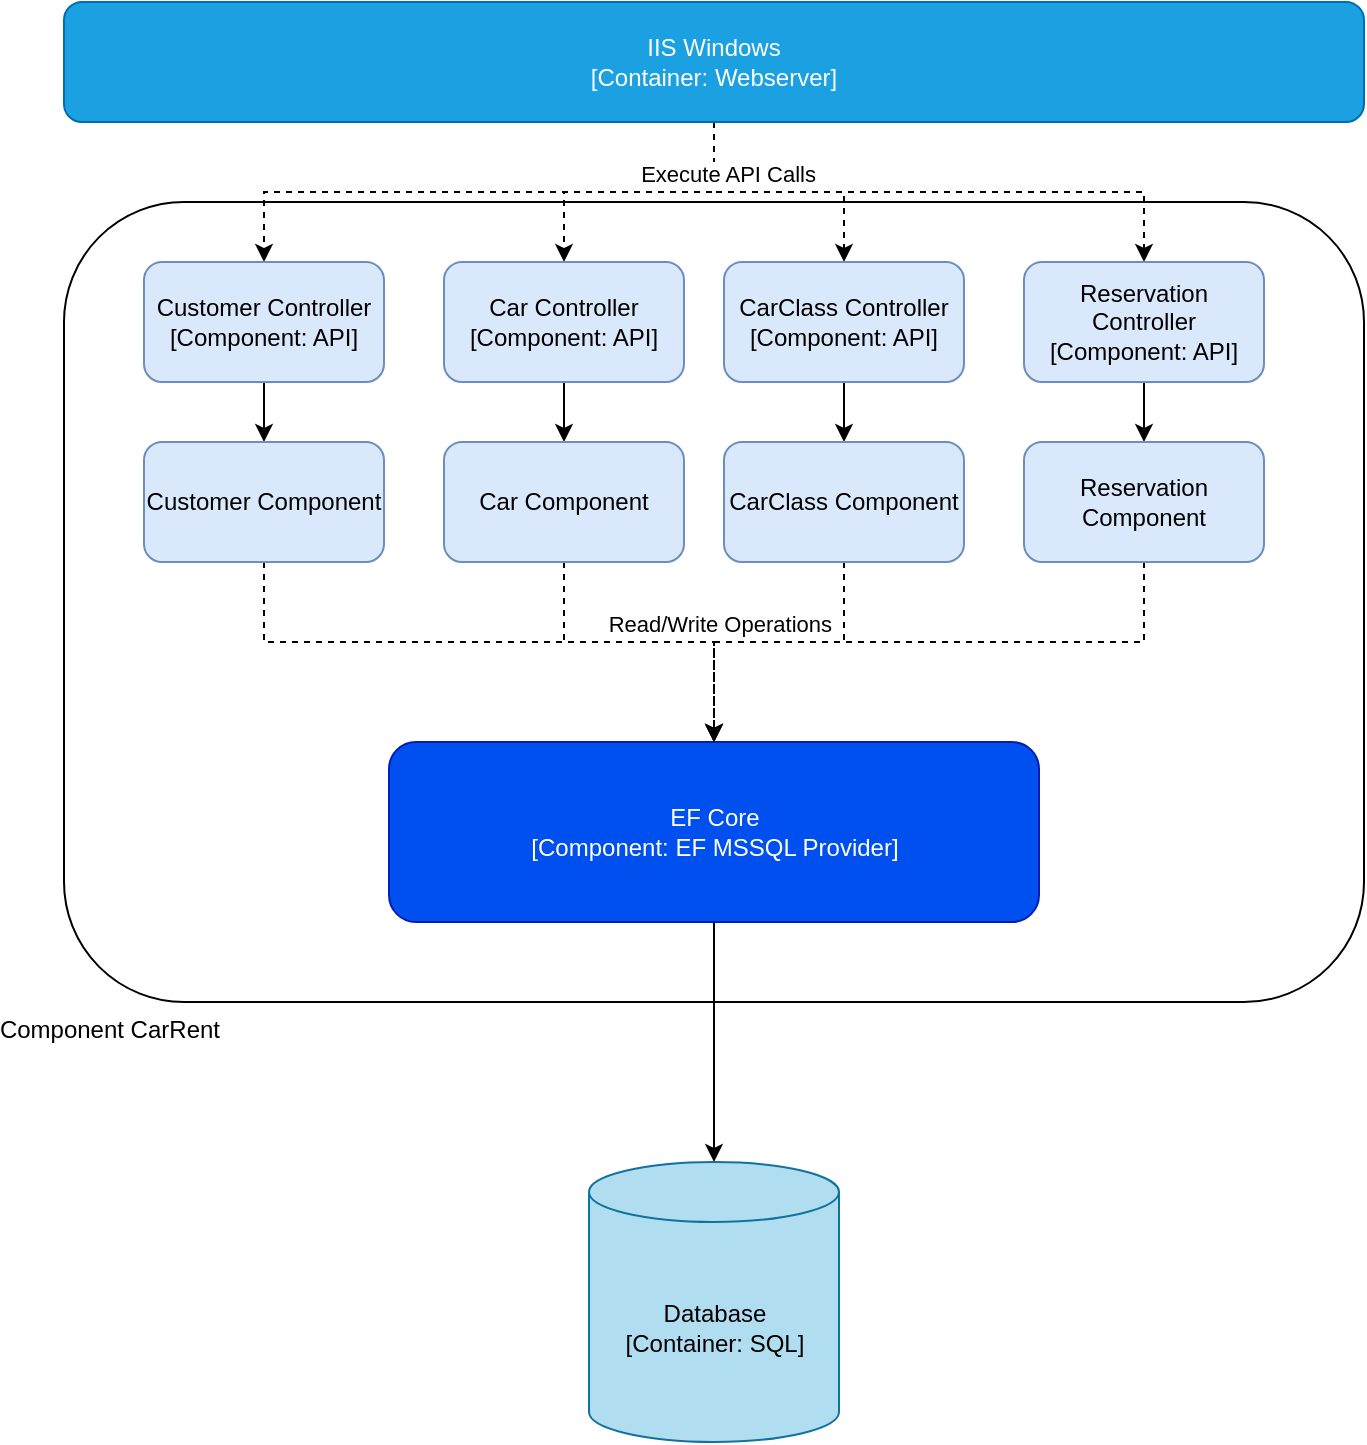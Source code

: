 <mxfile version="14.8.3" type="github">
  <diagram id="TNN-Bvtz4m_AgJfniXb4" name="Page-1">
    <mxGraphModel dx="1209" dy="674" grid="1" gridSize="10" guides="1" tooltips="1" connect="1" arrows="1" fold="1" page="1" pageScale="1" pageWidth="827" pageHeight="1169" math="0" shadow="0">
      <root>
        <mxCell id="0" />
        <mxCell id="1" parent="0" />
        <mxCell id="2pALBRT6IJjaqz2ON44m-1" value="Component CarRent" style="rounded=1;whiteSpace=wrap;html=1;fillColor=none;labelPosition=left;verticalLabelPosition=bottom;align=right;verticalAlign=top;spacingLeft=0;labelBorderColor=none;spacingRight=-80;" vertex="1" parent="1">
          <mxGeometry x="120" y="130" width="650" height="400" as="geometry" />
        </mxCell>
        <mxCell id="2pALBRT6IJjaqz2ON44m-12" style="edgeStyle=orthogonalEdgeStyle;rounded=0;orthogonalLoop=1;jettySize=auto;html=1;dashed=1;" edge="1" parent="1" source="2pALBRT6IJjaqz2ON44m-2" target="2pALBRT6IJjaqz2ON44m-5">
          <mxGeometry relative="1" as="geometry" />
        </mxCell>
        <mxCell id="2pALBRT6IJjaqz2ON44m-13" style="edgeStyle=orthogonalEdgeStyle;rounded=0;orthogonalLoop=1;jettySize=auto;html=1;dashed=1;" edge="1" parent="1" source="2pALBRT6IJjaqz2ON44m-2" target="2pALBRT6IJjaqz2ON44m-4">
          <mxGeometry relative="1" as="geometry" />
        </mxCell>
        <mxCell id="2pALBRT6IJjaqz2ON44m-14" style="edgeStyle=orthogonalEdgeStyle;rounded=0;orthogonalLoop=1;jettySize=auto;html=1;entryX=0.5;entryY=0;entryDx=0;entryDy=0;dashed=1;" edge="1" parent="1" source="2pALBRT6IJjaqz2ON44m-2" target="2pALBRT6IJjaqz2ON44m-3">
          <mxGeometry relative="1" as="geometry" />
        </mxCell>
        <mxCell id="2pALBRT6IJjaqz2ON44m-15" value="&lt;div&gt;Execute API Calls&lt;/div&gt;" style="edgeStyle=orthogonalEdgeStyle;rounded=0;orthogonalLoop=1;jettySize=auto;html=1;align=right;labelPosition=left;verticalLabelPosition=top;verticalAlign=bottom;spacingRight=56;dashed=1;" edge="1" parent="1" source="2pALBRT6IJjaqz2ON44m-2" target="2pALBRT6IJjaqz2ON44m-6">
          <mxGeometry relative="1" as="geometry" />
        </mxCell>
        <mxCell id="2pALBRT6IJjaqz2ON44m-2" value="IIS Windows&lt;br&gt;[Container: Webserver]" style="rounded=1;whiteSpace=wrap;html=1;fillColor=#1ba1e2;strokeColor=#006EAF;fontColor=#ffffff;" vertex="1" parent="1">
          <mxGeometry x="120" y="30" width="650" height="60" as="geometry" />
        </mxCell>
        <mxCell id="2pALBRT6IJjaqz2ON44m-18" value="" style="edgeStyle=orthogonalEdgeStyle;rounded=0;orthogonalLoop=1;jettySize=auto;html=1;" edge="1" parent="1" source="2pALBRT6IJjaqz2ON44m-3" target="2pALBRT6IJjaqz2ON44m-8">
          <mxGeometry relative="1" as="geometry" />
        </mxCell>
        <mxCell id="2pALBRT6IJjaqz2ON44m-3" value="&lt;span&gt;CarClass Controller&lt;/span&gt;&lt;br&gt;&lt;span&gt;[Component: API]&lt;/span&gt;" style="rounded=1;whiteSpace=wrap;html=1;fillColor=#dae8fc;strokeColor=#6c8ebf;" vertex="1" parent="1">
          <mxGeometry x="450" y="160" width="120" height="60" as="geometry" />
        </mxCell>
        <mxCell id="2pALBRT6IJjaqz2ON44m-17" value="" style="edgeStyle=orthogonalEdgeStyle;rounded=0;orthogonalLoop=1;jettySize=auto;html=1;" edge="1" parent="1" source="2pALBRT6IJjaqz2ON44m-4" target="2pALBRT6IJjaqz2ON44m-9">
          <mxGeometry relative="1" as="geometry" />
        </mxCell>
        <mxCell id="2pALBRT6IJjaqz2ON44m-4" value="&lt;span&gt;Car Controller&lt;/span&gt;&lt;br&gt;&lt;span&gt;[Component: API]&lt;/span&gt;" style="rounded=1;whiteSpace=wrap;html=1;fillColor=#dae8fc;strokeColor=#6c8ebf;" vertex="1" parent="1">
          <mxGeometry x="310" y="160" width="120" height="60" as="geometry" />
        </mxCell>
        <mxCell id="2pALBRT6IJjaqz2ON44m-16" value="" style="edgeStyle=orthogonalEdgeStyle;rounded=0;orthogonalLoop=1;jettySize=auto;html=1;" edge="1" parent="1" source="2pALBRT6IJjaqz2ON44m-5" target="2pALBRT6IJjaqz2ON44m-10">
          <mxGeometry relative="1" as="geometry" />
        </mxCell>
        <mxCell id="2pALBRT6IJjaqz2ON44m-5" value="Customer Controller&lt;br&gt;[Component: API]" style="rounded=1;whiteSpace=wrap;html=1;fillColor=#dae8fc;strokeColor=#6c8ebf;" vertex="1" parent="1">
          <mxGeometry x="160" y="160" width="120" height="60" as="geometry" />
        </mxCell>
        <mxCell id="2pALBRT6IJjaqz2ON44m-19" value="" style="edgeStyle=orthogonalEdgeStyle;rounded=0;orthogonalLoop=1;jettySize=auto;html=1;" edge="1" parent="1" source="2pALBRT6IJjaqz2ON44m-6" target="2pALBRT6IJjaqz2ON44m-7">
          <mxGeometry relative="1" as="geometry" />
        </mxCell>
        <mxCell id="2pALBRT6IJjaqz2ON44m-6" value="&lt;span&gt;Reservation Controller&lt;/span&gt;&lt;br&gt;&lt;span&gt;[Component: API]&lt;/span&gt;" style="rounded=1;whiteSpace=wrap;html=1;fillColor=#dae8fc;strokeColor=#6c8ebf;" vertex="1" parent="1">
          <mxGeometry x="600" y="160" width="120" height="60" as="geometry" />
        </mxCell>
        <mxCell id="2pALBRT6IJjaqz2ON44m-26" value="Read/Write Operations" style="edgeStyle=orthogonalEdgeStyle;rounded=0;orthogonalLoop=1;jettySize=auto;html=1;dashed=1;labelPosition=left;verticalLabelPosition=top;align=right;verticalAlign=bottom;spacingRight=43;" edge="1" parent="1" source="2pALBRT6IJjaqz2ON44m-7" target="2pALBRT6IJjaqz2ON44m-11">
          <mxGeometry relative="1" as="geometry">
            <Array as="points">
              <mxPoint x="660" y="350" />
              <mxPoint x="445" y="350" />
            </Array>
          </mxGeometry>
        </mxCell>
        <mxCell id="2pALBRT6IJjaqz2ON44m-7" value="Reservation Component" style="rounded=1;whiteSpace=wrap;html=1;fillColor=#dae8fc;strokeColor=#6c8ebf;" vertex="1" parent="1">
          <mxGeometry x="600" y="250" width="120" height="60" as="geometry" />
        </mxCell>
        <mxCell id="2pALBRT6IJjaqz2ON44m-25" style="edgeStyle=orthogonalEdgeStyle;rounded=0;orthogonalLoop=1;jettySize=auto;html=1;entryX=0.5;entryY=0;entryDx=0;entryDy=0;dashed=1;" edge="1" parent="1" source="2pALBRT6IJjaqz2ON44m-8" target="2pALBRT6IJjaqz2ON44m-11">
          <mxGeometry relative="1" as="geometry">
            <Array as="points">
              <mxPoint x="510" y="350" />
              <mxPoint x="445" y="350" />
            </Array>
          </mxGeometry>
        </mxCell>
        <mxCell id="2pALBRT6IJjaqz2ON44m-8" value="CarClass Component" style="rounded=1;whiteSpace=wrap;html=1;fillColor=#dae8fc;strokeColor=#6c8ebf;" vertex="1" parent="1">
          <mxGeometry x="450" y="250" width="120" height="60" as="geometry" />
        </mxCell>
        <mxCell id="2pALBRT6IJjaqz2ON44m-24" style="edgeStyle=orthogonalEdgeStyle;rounded=0;orthogonalLoop=1;jettySize=auto;html=1;dashed=1;" edge="1" parent="1" source="2pALBRT6IJjaqz2ON44m-9" target="2pALBRT6IJjaqz2ON44m-11">
          <mxGeometry relative="1" as="geometry">
            <Array as="points">
              <mxPoint x="370" y="350" />
              <mxPoint x="445" y="350" />
            </Array>
          </mxGeometry>
        </mxCell>
        <mxCell id="2pALBRT6IJjaqz2ON44m-9" value="Car Component" style="rounded=1;whiteSpace=wrap;html=1;fillColor=#dae8fc;strokeColor=#6c8ebf;" vertex="1" parent="1">
          <mxGeometry x="310" y="250" width="120" height="60" as="geometry" />
        </mxCell>
        <mxCell id="2pALBRT6IJjaqz2ON44m-23" style="edgeStyle=orthogonalEdgeStyle;rounded=0;orthogonalLoop=1;jettySize=auto;html=1;entryX=0.5;entryY=0;entryDx=0;entryDy=0;dashed=1;" edge="1" parent="1" source="2pALBRT6IJjaqz2ON44m-10" target="2pALBRT6IJjaqz2ON44m-11">
          <mxGeometry relative="1" as="geometry">
            <Array as="points">
              <mxPoint x="220" y="350" />
              <mxPoint x="445" y="350" />
            </Array>
          </mxGeometry>
        </mxCell>
        <mxCell id="2pALBRT6IJjaqz2ON44m-10" value="Customer Component" style="rounded=1;whiteSpace=wrap;html=1;fillColor=#dae8fc;strokeColor=#6c8ebf;" vertex="1" parent="1">
          <mxGeometry x="160" y="250" width="120" height="60" as="geometry" />
        </mxCell>
        <mxCell id="2pALBRT6IJjaqz2ON44m-27" style="edgeStyle=orthogonalEdgeStyle;rounded=0;orthogonalLoop=1;jettySize=auto;html=1;" edge="1" parent="1" source="2pALBRT6IJjaqz2ON44m-11">
          <mxGeometry relative="1" as="geometry">
            <mxPoint x="445" y="610" as="targetPoint" />
          </mxGeometry>
        </mxCell>
        <mxCell id="2pALBRT6IJjaqz2ON44m-11" value="EF Core&lt;br&gt;[Component: EF MSSQL Provider]" style="rounded=1;whiteSpace=wrap;html=1;fillColor=#0050ef;strokeColor=#001DBC;fontColor=#ffffff;" vertex="1" parent="1">
          <mxGeometry x="282.5" y="400" width="325" height="90" as="geometry" />
        </mxCell>
        <mxCell id="2pALBRT6IJjaqz2ON44m-28" value="Database&lt;br&gt;[Container: SQL]" style="shape=cylinder3;whiteSpace=wrap;html=1;boundedLbl=1;backgroundOutline=1;size=15;fillColor=#b1ddf0;strokeColor=#10739e;" vertex="1" parent="1">
          <mxGeometry x="382.5" y="610" width="125" height="140" as="geometry" />
        </mxCell>
      </root>
    </mxGraphModel>
  </diagram>
</mxfile>

